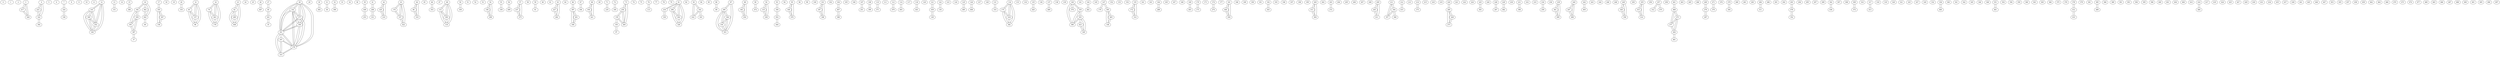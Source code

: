graph {
0;
1;
2;
3 -- 217
3 -- 426
4 -- 223
4 -- 322
5;
6;
7 -- 324
8;
9;
10;
11;
12 -- 143
12 -- 166
12 -- 252
13 -- 151
14;
15 -- 384
16 -- 182
16 -- 362
16 -- 442
17 -- 355
18;
19;
20 -- 103
21 -- 65
21 -- 98
21 -- 157
22 -- 70
22 -- 178
22 -- 463
23 -- 62
23 -- 448
24;
25;
26 -- 467
27 -- 40
28 -- 142
28 -- 278
28 -- 301
28 -- 306
28 -- 377
29;
30 -- 492
31 -- 36
32 -- 390
33;
34;
35 -- 241
36 -- 31
37 -- 387
38;
39 -- 449
40 -- 27
40 -- 241
41 -- 268
42 -- 129
42 -- 210
43 -- 176
43 -- 337
43 -- 422
44 -- 80
44 -- 310
45;
46 -- 353
47;
48 -- 115
48 -- 116
48 -- 300
49 -- 442
50 -- 109
51;
52;
53;
54 -- 158
54 -- 298
55 -- 339
56 -- 409
57 -- 237
57 -- 275
58;
59 -- 91
60;
61;
62 -- 23
62 -- 289
62 -- 448
63 -- 227
63 -- 282
64;
65 -- 21
65 -- 98
65 -- 157
66 -- 397
67 -- 184
68 -- 194
68 -- 421
69;
70 -- 22
70 -- 178
70 -- 463
71 -- 235
72 -- 185
73 -- 254
73 -- 260
74;
75;
76 -- 113
77;
78;
79;
80 -- 44
80 -- 310
81 -- 216
81 -- 296
81 -- 326
81 -- 402
82;
83 -- 162
83 -- 432
84;
85;
86 -- 89
87 -- 290
87 -- 451
88 -- 146
88 -- 454
89 -- 86
90 -- 472
91 -- 59
92 -- 119
92 -- 238
93 -- 350
94;
95 -- 160
95 -- 476
96;
97 -- 150
98 -- 21
98 -- 65
98 -- 157
99;
100;
101 -- 187
101 -- 188
102;
103 -- 20
104 -- 407
105;
106;
107 -- 251
108 -- 399
109 -- 50
110 -- 371
111;
112 -- 479
113 -- 76
114 -- 493
115 -- 48
115 -- 116
115 -- 300
116 -- 48
116 -- 115
116 -- 300
117;
118 -- 443
119 -- 92
119 -- 238
120;
121 -- 439
122 -- 130
123;
124;
125 -- 485
126 -- 408
127;
128;
129 -- 42
129 -- 210
130 -- 122
131 -- 333
132 -- 175
132 -- 382
132 -- 418
133;
134;
135 -- 420
136;
137 -- 469
138;
139;
140 -- 335
140 -- 374
140 -- 380
141;
142 -- 28
142 -- 278
142 -- 301
142 -- 306
142 -- 377
143 -- 12
143 -- 166
143 -- 252
143 -- 369
144 -- 262
145;
146 -- 88
146 -- 454
147 -- 179
147 -- 305
148 -- 305
148 -- 465
149 -- 439
150 -- 97
150 -- 159
151 -- 13
152;
153;
154;
155 -- 172
155 -- 314
156 -- 355
156 -- 367
157 -- 21
157 -- 65
157 -- 98
158 -- 54
158 -- 298
159 -- 150
159 -- 254
159 -- 260
160 -- 95
160 -- 476
161;
162 -- 83
162 -- 183
162 -- 432
163;
164 -- 288
165;
166 -- 12
166 -- 143
166 -- 252
166 -- 369
167;
168;
169 -- 403
170 -- 173
171;
172 -- 155
172 -- 314
173 -- 170
174 -- 274
175 -- 132
175 -- 382
175 -- 418
176 -- 43
176 -- 337
177;
178 -- 22
178 -- 70
178 -- 463
179 -- 147
180 -- 201
180 -- 397
181 -- 440
181 -- 456
182 -- 16
182 -- 195
182 -- 450
183 -- 162
184 -- 67
185 -- 72
186;
187 -- 101
187 -- 188
188 -- 101
188 -- 187
189;
190;
191;
192 -- 343
193;
194 -- 68
194 -- 421
195 -- 182
195 -- 387
195 -- 450
196;
197;
198;
199;
200 -- 313
200 -- 494
201 -- 180
201 -- 397
202;
203 -- 272
204;
205;
206;
207;
208;
209 -- 245
209 -- 411
210 -- 42
210 -- 129
211 -- 344
211 -- 357
212 -- 415
213;
214 -- 373
215;
216 -- 81
216 -- 330
217 -- 3
217 -- 426
218;
219;
220 -- 285
221;
222;
223 -- 4
223 -- 322
224;
225 -- 383
226;
227 -- 63
227 -- 282
228 -- 267
229 -- 482
230;
231 -- 398
232;
233;
234 -- 259
235 -- 71
236;
237 -- 57
237 -- 275
238 -- 92
238 -- 119
239 -- 361
239 -- 499
240 -- 247
240 -- 498
241 -- 35
241 -- 40
242 -- 405
243;
244;
245 -- 209
245 -- 411
246;
247 -- 240
247 -- 498
248;
249 -- 328
249 -- 358
250;
251 -- 107
252 -- 12
252 -- 143
252 -- 166
252 -- 369
253 -- 449
254 -- 73
254 -- 159
254 -- 260
255 -- 315
255 -- 414
256;
257 -- 312
257 -- 475
258;
259 -- 234
260 -- 73
260 -- 159
260 -- 254
261 -- 468
262 -- 144
263;
264 -- 277
264 -- 471
264 -- 481
265;
266;
267 -- 228
268 -- 41
268 -- 331
269 -- 270
270 -- 269
270 -- 287
271 -- 370
272 -- 203
273 -- 285
273 -- 428
274 -- 174
275 -- 57
275 -- 237
276;
277 -- 264
277 -- 468
277 -- 471
278 -- 28
278 -- 142
278 -- 301
278 -- 306
278 -- 323
278 -- 347
278 -- 377
279 -- 304
280;
281;
282 -- 63
282 -- 227
283;
284 -- 311
285 -- 220
285 -- 273
285 -- 428
286;
287 -- 270
288 -- 164
289 -- 62
289 -- 448
290 -- 87
290 -- 334
290 -- 364
290 -- 451
291;
292;
293 -- 478
294;
295;
296 -- 81
296 -- 326
296 -- 402
297;
298 -- 54
298 -- 158
299;
300 -- 48
300 -- 115
300 -- 116
301 -- 28
301 -- 142
301 -- 278
301 -- 306
301 -- 323
301 -- 347
301 -- 377
302 -- 436
303 -- 335
303 -- 349
303 -- 380
303 -- 423
304 -- 279
305 -- 147
305 -- 148
305 -- 465
306 -- 28
306 -- 142
306 -- 278
306 -- 301
306 -- 377
307;
308;
309 -- 372
310 -- 44
310 -- 80
311 -- 284
312 -- 257
313 -- 200
313 -- 494
314 -- 155
314 -- 172
315 -- 255
315 -- 414
316;
317 -- 413
318;
319;
320;
321;
322 -- 4
322 -- 223
322 -- 392
323 -- 278
323 -- 301
323 -- 347
324 -- 7
324 -- 338
325;
326 -- 81
326 -- 296
326 -- 402
327;
328 -- 249
328 -- 358
329;
330 -- 216
331 -- 268
332;
333 -- 131
334 -- 290
334 -- 364
334 -- 451
335 -- 140
335 -- 303
335 -- 380
336 -- 460
337 -- 43
337 -- 176
337 -- 422
338 -- 324
339 -- 55
340;
341;
342;
343 -- 192
344 -- 211
344 -- 357
344 -- 368
345;
346;
347 -- 278
347 -- 301
347 -- 323
348;
349 -- 303
349 -- 423
350 -- 93
350 -- 452
351 -- 461
352 -- 478
353 -- 46
354;
355 -- 17
355 -- 156
355 -- 367
356;
357 -- 211
357 -- 344
358 -- 249
358 -- 328
359;
360;
361 -- 239
361 -- 499
362 -- 16
362 -- 442
363;
364 -- 290
364 -- 334
364 -- 451
365;
366;
367 -- 156
367 -- 355
368 -- 344
369 -- 143
369 -- 166
369 -- 252
370 -- 271
371 -- 110
372 -- 309
373 -- 214
374 -- 140
375;
376;
377 -- 28
377 -- 142
377 -- 278
377 -- 301
377 -- 306
378 -- 412
379;
380 -- 140
380 -- 303
380 -- 335
381;
382 -- 132
382 -- 175
382 -- 418
383 -- 225
384 -- 15
385 -- 489
386;
387 -- 37
387 -- 195
387 -- 450
388 -- 407
389;
390 -- 32
391;
392 -- 322
393;
394;
395;
396;
397 -- 66
397 -- 180
397 -- 201
398 -- 231
399 -- 108
400;
401;
402 -- 81
402 -- 296
402 -- 326
403 -- 169
404;
405 -- 242
406;
407 -- 104
407 -- 388
408 -- 126
409 -- 56
410;
411 -- 209
411 -- 245
412 -- 378
412 -- 433
413 -- 317
414 -- 255
414 -- 315
415 -- 212
416 -- 484
417;
418 -- 132
418 -- 175
418 -- 382
419;
420 -- 135
421 -- 68
421 -- 194
422 -- 43
422 -- 337
423 -- 303
423 -- 349
424;
425;
426 -- 3
426 -- 217
427;
428 -- 273
428 -- 285
429;
430;
431;
432 -- 83
432 -- 162
433 -- 412
434;
435;
436 -- 302
437;
438;
439 -- 121
439 -- 149
440 -- 181
440 -- 456
441;
442 -- 16
442 -- 49
442 -- 362
443 -- 118
444 -- 452
445;
446;
447;
448 -- 23
448 -- 62
448 -- 289
449 -- 39
449 -- 253
450 -- 182
450 -- 195
450 -- 387
451 -- 87
451 -- 290
451 -- 334
451 -- 364
452 -- 350
452 -- 444
453;
454 -- 88
454 -- 146
455;
456 -- 181
456 -- 440
457;
458;
459;
460 -- 336
461 -- 351
462;
463 -- 22
463 -- 70
463 -- 178
464;
465 -- 148
465 -- 305
466;
467 -- 26
468 -- 261
468 -- 277
468 -- 471
469 -- 137
470;
471 -- 264
471 -- 277
471 -- 468
472 -- 90
473;
474;
475 -- 257
476 -- 95
476 -- 160
477;
478 -- 293
478 -- 352
479 -- 112
480;
481 -- 264
482 -- 229
483;
484 -- 416
485 -- 125
486;
487;
488;
489 -- 385
490;
491;
492 -- 30
493 -- 114
494 -- 200
494 -- 313
495;
496;
497;
498 -- 240
498 -- 247
499 -- 239
499 -- 361
}

